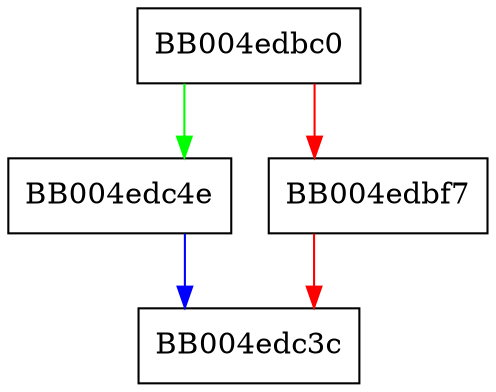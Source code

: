 digraph construct_key_exchange_tbs {
  node [shape="box"];
  graph [splines=ortho];
  BB004edbc0 -> BB004edc4e [color="green"];
  BB004edbc0 -> BB004edbf7 [color="red"];
  BB004edbf7 -> BB004edc3c [color="red"];
  BB004edc4e -> BB004edc3c [color="blue"];
}